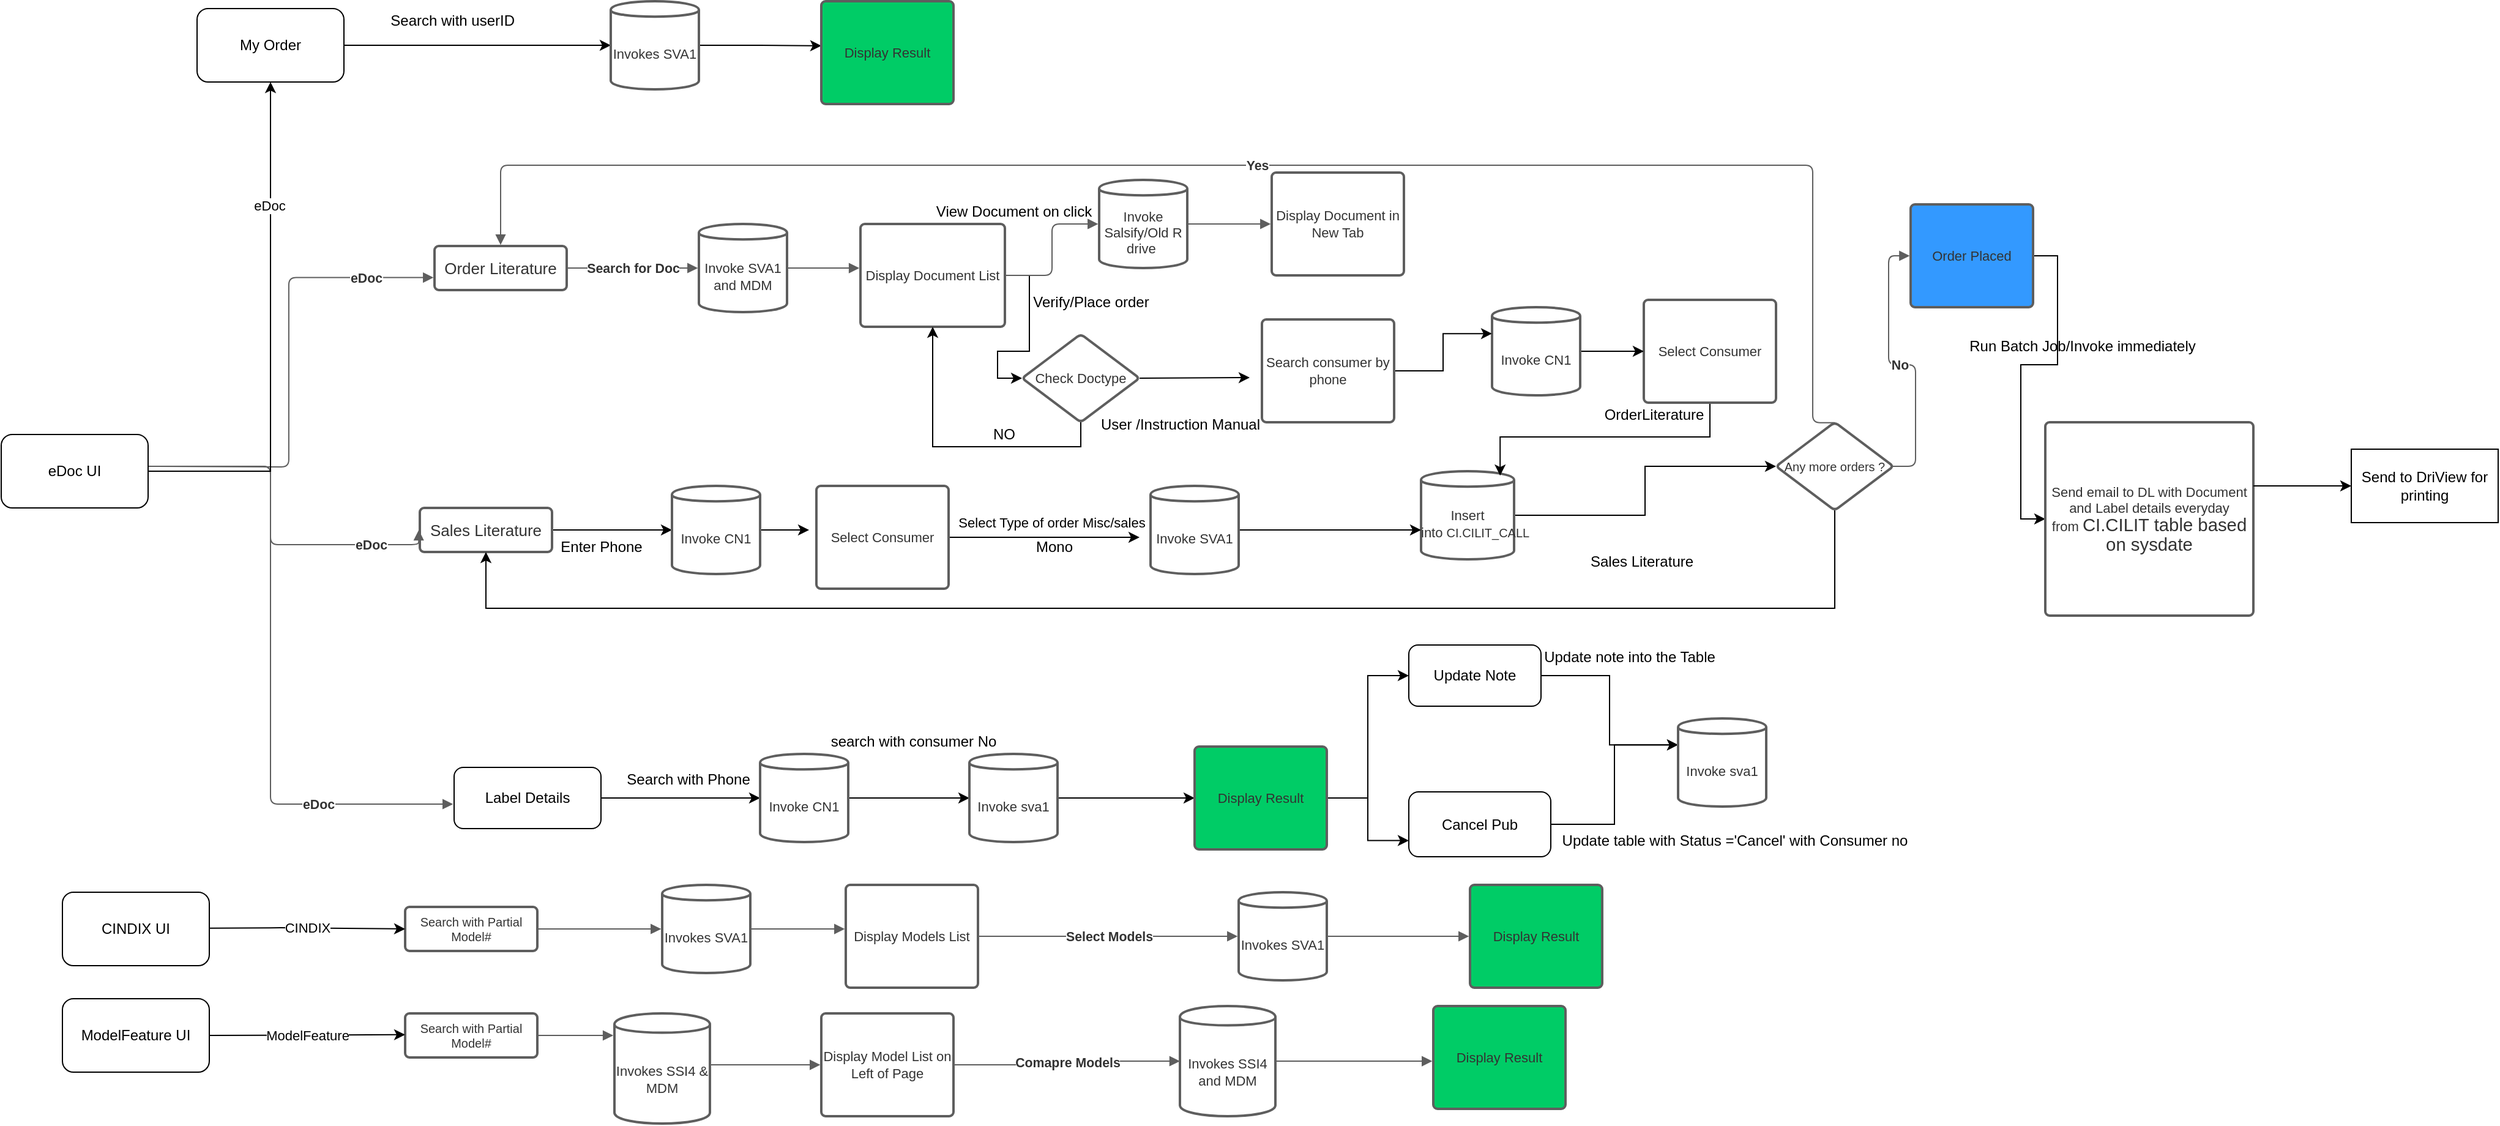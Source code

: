 <mxfile version="13.10.9" type="github">
  <diagram id="0DkKz2EjrmcNMTaaRU0T" name="Page-1">
    <mxGraphModel dx="1313" dy="1652" grid="1" gridSize="10" guides="1" tooltips="1" connect="1" arrows="1" fold="1" page="1" pageScale="1" pageWidth="850" pageHeight="1100" math="0" shadow="0">
      <root>
        <mxCell id="0" />
        <mxCell id="1" parent="0" />
        <UserObject label="Order Literature" lucidchartObjectId="pBjLOZaNNB7b" id="a1okjNHGLK1KyI7zbIEn-5">
          <mxCell style="html=1;overflow=block;whiteSpace=wrap;;whiteSpace=wrap;fontSize=13;fontColor=#333333;spacing=0;strokeColor=#5e5e5e;strokeOpacity=100;rounded=1;absoluteArcSize=1;arcSize=7;strokeWidth=2;" parent="1" vertex="1" zOrder="2">
            <mxGeometry x="384" y="84" width="108" height="36" as="geometry" />
          </mxCell>
        </UserObject>
        <mxCell id="a1okjNHGLK1KyI7zbIEn-6" style="edgeStyle=orthogonalEdgeStyle;rounded=0;orthogonalLoop=1;jettySize=auto;html=1;exitX=1;exitY=0.5;exitDx=0;exitDy=0;entryX=0;entryY=0.5;entryDx=0;entryDy=0;" parent="1" source="a1okjNHGLK1KyI7zbIEn-7" target="a1okjNHGLK1KyI7zbIEn-80" edge="1">
          <mxGeometry relative="1" as="geometry" />
        </mxCell>
        <UserObject label="Sales Literature" lucidchartObjectId="YBjLfeXOZ875" id="a1okjNHGLK1KyI7zbIEn-7">
          <mxCell style="html=1;overflow=block;whiteSpace=wrap;;whiteSpace=wrap;fontSize=13;fontColor=#333333;spacing=0;strokeColor=#5e5e5e;strokeOpacity=100;rounded=1;absoluteArcSize=1;arcSize=7;strokeWidth=2;" parent="1" vertex="1" zOrder="3">
            <mxGeometry x="372" y="298" width="108" height="36" as="geometry" />
          </mxCell>
        </UserObject>
        <UserObject label="" lucidchartObjectId="IDjLZH2CIHoi" id="a1okjNHGLK1KyI7zbIEn-9">
          <mxCell style="html=1;jettySize=18;whiteSpace=wrap;fontSize=11;strokeColor=#5E5E5E;rounded=1;arcSize=12;edgeStyle=orthogonalEdgeStyle;startArrow=none;;endArrow=block;endFill=1;;exitX=1.007;exitY=0.5;exitPerimeter=0;entryX=-0.008;entryY=0.5;entryPerimeter=0;" parent="1" target="a1okjNHGLK1KyI7zbIEn-7" edge="1">
            <mxGeometry width="100" height="100" relative="1" as="geometry">
              <Array as="points">
                <mxPoint x="250" y="264" />
                <mxPoint x="250" y="328" />
              </Array>
              <mxPoint x="144.924" y="264" as="sourcePoint" />
            </mxGeometry>
          </mxCell>
        </UserObject>
        <mxCell id="a1okjNHGLK1KyI7zbIEn-10" value="eDoc" style="text;html=1;resizable=0;labelBackgroundColor=#ffffff;align=center;verticalAlign=middle;fontStyle=1;fontColor=#333333;;fontSize=10.667;" parent="a1okjNHGLK1KyI7zbIEn-9" vertex="1">
          <mxGeometry x="0.657" relative="1" as="geometry" />
        </mxCell>
        <UserObject label="" lucidchartObjectId="6DjLCiu6LorC" id="a1okjNHGLK1KyI7zbIEn-11">
          <mxCell style="html=1;jettySize=18;whiteSpace=wrap;fontSize=11;strokeColor=#5E5E5E;rounded=1;arcSize=12;edgeStyle=orthogonalEdgeStyle;startArrow=none;;endArrow=block;endFill=1;;exitX=1.007;exitY=0.5;exitPerimeter=0;entryX=-0.008;entryY=0.717;entryPerimeter=0;" parent="1" target="a1okjNHGLK1KyI7zbIEn-5" edge="1">
            <mxGeometry width="100" height="100" relative="1" as="geometry">
              <Array as="points" />
              <mxPoint x="144.924" y="264" as="sourcePoint" />
            </mxGeometry>
          </mxCell>
        </UserObject>
        <mxCell id="a1okjNHGLK1KyI7zbIEn-12" value="eDoc" style="text;html=1;resizable=0;labelBackgroundColor=#ffffff;align=center;verticalAlign=middle;fontStyle=1;fontColor=#333333;;fontSize=10.667;" parent="a1okjNHGLK1KyI7zbIEn-11" vertex="1">
          <mxGeometry x="0.717" relative="1" as="geometry" />
        </mxCell>
        <UserObject label="" lucidchartObjectId="fEjLspF8iSy~" id="a1okjNHGLK1KyI7zbIEn-13">
          <mxCell style="html=1;jettySize=18;whiteSpace=wrap;fontSize=11;strokeColor=#5E5E5E;rounded=1;arcSize=12;edgeStyle=orthogonalEdgeStyle;startArrow=none;;endArrow=block;endFill=1;;exitX=1.007;exitY=0.5;exitPerimeter=0;entryX=-0.008;entryY=0.5;entryPerimeter=0;" parent="1" edge="1">
            <mxGeometry width="100" height="100" relative="1" as="geometry">
              <Array as="points">
                <mxPoint x="250" y="264" />
                <mxPoint x="250" y="540" />
              </Array>
              <mxPoint x="144.924" y="264" as="sourcePoint" />
              <mxPoint x="399.136" y="540" as="targetPoint" />
            </mxGeometry>
          </mxCell>
        </UserObject>
        <mxCell id="a1okjNHGLK1KyI7zbIEn-14" value="eDoc" style="text;html=1;resizable=0;labelBackgroundColor=#ffffff;align=center;verticalAlign=middle;fontStyle=1;fontColor=#333333;;fontSize=10.667;" parent="a1okjNHGLK1KyI7zbIEn-13" vertex="1">
          <mxGeometry x="0.585" relative="1" as="geometry" />
        </mxCell>
        <UserObject label="Search with  Partial Model#" lucidchartObjectId="1EjL6-oOuRn1" id="a1okjNHGLK1KyI7zbIEn-17">
          <mxCell style="html=1;overflow=block;whiteSpace=wrap;;whiteSpace=wrap;fontSize=10;fontColor=#333333;spacing=0;strokeColor=#5e5e5e;strokeOpacity=100;rounded=1;absoluteArcSize=1;arcSize=7;strokeWidth=2;" parent="1" vertex="1" zOrder="11">
            <mxGeometry x="360" y="624" width="108" height="36" as="geometry" />
          </mxCell>
        </UserObject>
        <UserObject label="Search with  Partial Model#" lucidchartObjectId="lHjLN2XoaWTJ" id="a1okjNHGLK1KyI7zbIEn-18">
          <mxCell style="html=1;overflow=block;whiteSpace=wrap;;whiteSpace=wrap;fontSize=10;fontColor=#333333;spacing=0;strokeColor=#5e5e5e;strokeOpacity=100;rounded=1;absoluteArcSize=1;arcSize=7;strokeWidth=2;" parent="1" vertex="1" zOrder="12">
            <mxGeometry x="360" y="711" width="108" height="36" as="geometry" />
          </mxCell>
        </UserObject>
        <UserObject label="Display Models List" lucidchartObjectId="w.kLbMs-QvT~" id="a1okjNHGLK1KyI7zbIEn-19">
          <mxCell style="html=1;overflow=block;whiteSpace=wrap;;whiteSpace=wrap;fontSize=11;fontColor=#333333;spacing=0;strokeColor=#5e5e5e;strokeOpacity=100;rounded=1;absoluteArcSize=1;arcSize=7;strokeWidth=2;" parent="1" vertex="1" zOrder="15">
            <mxGeometry x="720" y="606" width="108" height="84" as="geometry" />
          </mxCell>
        </UserObject>
        <UserObject label="Display Result" lucidchartObjectId="ralL7fFfY5tx" id="a1okjNHGLK1KyI7zbIEn-21">
          <mxCell style="html=1;overflow=block;whiteSpace=wrap;;whiteSpace=wrap;fontSize=11;fontColor=#333333;spacing=0;strokeColor=#5e5e5e;strokeOpacity=100;rounded=1;absoluteArcSize=1;arcSize=7;strokeWidth=2;fillColor=#00CC66;" parent="1" vertex="1" zOrder="21">
            <mxGeometry x="1230" y="606" width="108" height="84" as="geometry" />
          </mxCell>
        </UserObject>
        <UserObject label="" lucidchartObjectId="JalLRUOVvGad" id="a1okjNHGLK1KyI7zbIEn-22">
          <mxCell style="html=1;jettySize=18;whiteSpace=wrap;fontSize=11;strokeColor=#5E5E5E;rounded=1;arcSize=12;edgeStyle=orthogonalEdgeStyle;startArrow=none;;endArrow=block;endFill=1;;exitX=1.008;exitY=0.5;exitPerimeter=0;entryX=-0.012;entryY=0.5;entryPerimeter=0;" parent="1" source="a1okjNHGLK1KyI7zbIEn-17" target="a1okjNHGLK1KyI7zbIEn-43" edge="1">
            <mxGeometry width="100" height="100" relative="1" as="geometry">
              <Array as="points" />
            </mxGeometry>
          </mxCell>
        </UserObject>
        <UserObject label="" lucidchartObjectId="SalLrzvb_-Va" id="a1okjNHGLK1KyI7zbIEn-23">
          <mxCell style="html=1;jettySize=18;whiteSpace=wrap;fontSize=11;strokeColor=#5E5E5E;rounded=1;arcSize=12;edgeStyle=orthogonalEdgeStyle;startArrow=none;;endArrow=block;endFill=1;;exitX=1.013;exitY=0.5;exitPerimeter=0;entryX=-0.008;entryY=0.5;entryPerimeter=0;" parent="1" source="a1okjNHGLK1KyI7zbIEn-45" target="a1okjNHGLK1KyI7zbIEn-21" edge="1">
            <mxGeometry width="100" height="100" relative="1" as="geometry">
              <Array as="points" />
            </mxGeometry>
          </mxCell>
        </UserObject>
        <UserObject label="Display Model List on Left of Page" lucidchartObjectId="qclLVQgFfYEK" id="a1okjNHGLK1KyI7zbIEn-25">
          <mxCell style="html=1;overflow=block;whiteSpace=wrap;;whiteSpace=wrap;fontSize=11;fontColor=#333333;spacing=0;strokeColor=#5e5e5e;strokeOpacity=100;rounded=1;absoluteArcSize=1;arcSize=7;strokeWidth=2;" parent="1" vertex="1" zOrder="29">
            <mxGeometry x="700" y="711" width="108" height="84" as="geometry" />
          </mxCell>
        </UserObject>
        <UserObject label="" lucidchartObjectId="gdlLRa8zKXkX" id="a1okjNHGLK1KyI7zbIEn-26">
          <mxCell style="html=1;jettySize=18;whiteSpace=wrap;fontSize=11;strokeColor=#5E5E5E;rounded=1;arcSize=12;edgeStyle=orthogonalEdgeStyle;startArrow=none;;endArrow=block;endFill=1;;exitX=1.008;exitY=0.5;exitPerimeter=0;entryX=-0.012;entryY=0.5;entryPerimeter=0;" parent="1" source="a1okjNHGLK1KyI7zbIEn-19" target="a1okjNHGLK1KyI7zbIEn-45" edge="1">
            <mxGeometry width="100" height="100" relative="1" as="geometry">
              <Array as="points" />
            </mxGeometry>
          </mxCell>
        </UserObject>
        <mxCell id="a1okjNHGLK1KyI7zbIEn-27" value="Select Models" style="text;html=1;resizable=0;labelBackgroundColor=#ffffff;align=center;verticalAlign=middle;fontStyle=1;fontColor=#333333;;fontSize=10.667;" parent="a1okjNHGLK1KyI7zbIEn-26" vertex="1">
          <mxGeometry relative="1" as="geometry" />
        </mxCell>
        <UserObject label="" lucidchartObjectId="ydlLN4fiP4Qo" id="a1okjNHGLK1KyI7zbIEn-28">
          <mxCell style="html=1;jettySize=18;whiteSpace=wrap;fontSize=11;strokeColor=#5E5E5E;rounded=1;arcSize=12;edgeStyle=orthogonalEdgeStyle;startArrow=none;;endArrow=block;endFill=1;;exitX=1.008;exitY=0.5;exitPerimeter=0;entryX=0;entryY=0.5;entryDx=0;entryDy=0;" parent="1" source="a1okjNHGLK1KyI7zbIEn-25" target="a1okjNHGLK1KyI7zbIEn-48" edge="1">
            <mxGeometry width="100" height="100" relative="1" as="geometry">
              <Array as="points" />
              <mxPoint x="959" y="726" as="targetPoint" />
            </mxGeometry>
          </mxCell>
        </UserObject>
        <mxCell id="a1okjNHGLK1KyI7zbIEn-29" value="Comapre Models" style="text;html=1;resizable=0;labelBackgroundColor=#ffffff;align=center;verticalAlign=middle;fontStyle=1;fontColor=#333333;;fontSize=10.667;" parent="a1okjNHGLK1KyI7zbIEn-28" vertex="1">
          <mxGeometry relative="1" as="geometry" />
        </mxCell>
        <UserObject label="Display Result" lucidchartObjectId="jelLRvVD97Lu" id="a1okjNHGLK1KyI7zbIEn-30">
          <mxCell style="html=1;overflow=block;whiteSpace=wrap;;whiteSpace=wrap;fontSize=11;fontColor=#333333;spacing=0;strokeColor=#5e5e5e;strokeOpacity=100;rounded=1;absoluteArcSize=1;arcSize=7;strokeWidth=2;fillColor=#00CC66;" parent="1" vertex="1" zOrder="33">
            <mxGeometry x="1200" y="705" width="108" height="84" as="geometry" />
          </mxCell>
        </UserObject>
        <UserObject label="" lucidchartObjectId="qklLeJbfT2Jp" id="a1okjNHGLK1KyI7zbIEn-38">
          <mxCell style="html=1;jettySize=18;whiteSpace=wrap;fontSize=11;strokeColor=#5E5E5E;rounded=1;arcSize=12;edgeStyle=orthogonalEdgeStyle;startArrow=none;;endArrow=block;endFill=1;;exitX=1.012;exitY=0.467;exitPerimeter=0;entryX=-0.008;entryY=0.5;entryPerimeter=0;" parent="1" source="a1okjNHGLK1KyI7zbIEn-47" target="a1okjNHGLK1KyI7zbIEn-25" edge="1">
            <mxGeometry width="100" height="100" relative="1" as="geometry">
              <Array as="points" />
            </mxGeometry>
          </mxCell>
        </UserObject>
        <UserObject label="Invokes SVA1" lucidchartObjectId="5ElLfKKwqaxA" id="a1okjNHGLK1KyI7zbIEn-43">
          <mxCell style="html=1;overflow=block;whiteSpace=wrap;shape=cylinder;size=0.1;anchorPointDirection=0;boundedLbl=1;;whiteSpace=wrap;fontSize=11;fontColor=#333333;spacing=3;strokeColor=#5e5e5e;strokeOpacity=100;rounded=1;absoluteArcSize=1;arcSize=7;strokeWidth=2;" parent="1" vertex="1" zOrder="52">
            <mxGeometry x="570" y="606" width="72" height="72" as="geometry" />
          </mxCell>
        </UserObject>
        <UserObject label="" lucidchartObjectId="vFlLTLDrGMOa" id="a1okjNHGLK1KyI7zbIEn-44">
          <mxCell style="html=1;jettySize=18;whiteSpace=wrap;fontSize=11;strokeColor=#5E5E5E;rounded=1;arcSize=12;edgeStyle=orthogonalEdgeStyle;startArrow=none;;endArrow=block;endFill=1;;exitX=1.013;exitY=0.5;exitPerimeter=0;entryX=-0.008;entryY=0.429;entryPerimeter=0;" parent="1" source="a1okjNHGLK1KyI7zbIEn-43" target="a1okjNHGLK1KyI7zbIEn-19" edge="1">
            <mxGeometry width="100" height="100" relative="1" as="geometry">
              <Array as="points" />
            </mxGeometry>
          </mxCell>
        </UserObject>
        <UserObject label="Invokes SVA1" lucidchartObjectId="FFlL.7ixTbK2" id="a1okjNHGLK1KyI7zbIEn-45">
          <mxCell style="html=1;overflow=block;whiteSpace=wrap;shape=cylinder;size=0.1;anchorPointDirection=0;boundedLbl=1;;whiteSpace=wrap;fontSize=11;fontColor=#333333;spacing=3;strokeColor=#5e5e5e;strokeOpacity=100;rounded=1;absoluteArcSize=1;arcSize=7;strokeWidth=2;" parent="1" vertex="1" zOrder="54">
            <mxGeometry x="1041" y="612" width="72" height="72" as="geometry" />
          </mxCell>
        </UserObject>
        <UserObject label="Invokes SSI4 &amp;amp; MDM" lucidchartObjectId="d3lL2R2NC.Hh" id="a1okjNHGLK1KyI7zbIEn-47">
          <mxCell style="html=1;overflow=block;whiteSpace=wrap;shape=cylinder;size=0.1;anchorPointDirection=0;boundedLbl=1;;whiteSpace=wrap;fontSize=11;fontColor=#333333;spacing=3;strokeColor=#5e5e5e;strokeOpacity=100;rounded=1;absoluteArcSize=1;arcSize=7;strokeWidth=2;" parent="1" vertex="1" zOrder="56">
            <mxGeometry x="531" y="711" width="78" height="90" as="geometry" />
          </mxCell>
        </UserObject>
        <UserObject label="Invokes SSI4 and MDM" lucidchartObjectId="Y3lLBH1f6Dpu" id="a1okjNHGLK1KyI7zbIEn-48">
          <mxCell style="html=1;overflow=block;whiteSpace=wrap;shape=cylinder;size=0.1;anchorPointDirection=0;boundedLbl=1;;whiteSpace=wrap;fontSize=11;fontColor=#333333;spacing=3;strokeColor=#5e5e5e;strokeOpacity=100;rounded=1;absoluteArcSize=1;arcSize=7;strokeWidth=2;" parent="1" vertex="1" zOrder="58">
            <mxGeometry x="993" y="705" width="78" height="90" as="geometry" />
          </mxCell>
        </UserObject>
        <UserObject label="" lucidchartObjectId=".3lLixVcu4Cx" id="a1okjNHGLK1KyI7zbIEn-49">
          <mxCell style="html=1;jettySize=18;whiteSpace=wrap;fontSize=11;strokeColor=#5E5E5E;rounded=1;arcSize=12;edgeStyle=orthogonalEdgeStyle;startArrow=none;;endArrow=block;endFill=1;;exitX=1.012;exitY=0.5;exitPerimeter=0;entryX=-0.008;entryY=0.536;entryPerimeter=0;" parent="1" source="a1okjNHGLK1KyI7zbIEn-48" target="a1okjNHGLK1KyI7zbIEn-30" edge="1">
            <mxGeometry width="100" height="100" relative="1" as="geometry">
              <Array as="points" />
            </mxGeometry>
          </mxCell>
        </UserObject>
        <UserObject label="" lucidchartObjectId="h4lL6PXlET3E" id="a1okjNHGLK1KyI7zbIEn-50">
          <mxCell style="html=1;jettySize=18;whiteSpace=wrap;fontSize=11;strokeColor=#5E5E5E;rounded=1;arcSize=12;edgeStyle=orthogonalEdgeStyle;startArrow=none;;endArrow=block;endFill=1;;exitX=1.008;exitY=0.5;exitPerimeter=0;entryX=-0.012;entryY=0.2;entryPerimeter=0;" parent="1" source="a1okjNHGLK1KyI7zbIEn-18" target="a1okjNHGLK1KyI7zbIEn-47" edge="1">
            <mxGeometry width="100" height="100" relative="1" as="geometry">
              <Array as="points" />
            </mxGeometry>
          </mxCell>
        </UserObject>
        <UserObject label="" lucidchartObjectId="N5lLcx2AEiov" id="a1okjNHGLK1KyI7zbIEn-53">
          <mxCell style="html=1;jettySize=18;whiteSpace=wrap;fontSize=11;strokeColor=#5E5E5E;rounded=1;arcSize=12;edgeStyle=orthogonalEdgeStyle;startArrow=none;;endArrow=block;endFill=1;;exitX=1.008;exitY=0.5;exitPerimeter=0;entryX=-0.012;entryY=0.5;entryPerimeter=0;" parent="1" source="a1okjNHGLK1KyI7zbIEn-5" target="a1okjNHGLK1KyI7zbIEn-55" edge="1">
            <mxGeometry width="100" height="100" relative="1" as="geometry">
              <Array as="points" />
            </mxGeometry>
          </mxCell>
        </UserObject>
        <mxCell id="a1okjNHGLK1KyI7zbIEn-54" value="Search for Doc" style="text;html=1;resizable=0;labelBackgroundColor=#ffffff;align=center;verticalAlign=middle;fontStyle=1;fontColor=#333333;;fontSize=10.667;" parent="a1okjNHGLK1KyI7zbIEn-53" vertex="1">
          <mxGeometry relative="1" as="geometry" />
        </mxCell>
        <UserObject label="Invoke SVA1 and MDM" lucidchartObjectId="U5lLO8k~4eli" id="a1okjNHGLK1KyI7zbIEn-55">
          <mxCell style="html=1;overflow=block;whiteSpace=wrap;shape=cylinder;size=0.1;anchorPointDirection=0;boundedLbl=1;;whiteSpace=wrap;fontSize=11;fontColor=#333333;spacing=3;strokeColor=#5e5e5e;strokeOpacity=100;rounded=1;absoluteArcSize=1;arcSize=7;strokeWidth=2;" parent="1" vertex="1" zOrder="64">
            <mxGeometry x="600" y="66" width="72" height="72" as="geometry" />
          </mxCell>
        </UserObject>
        <mxCell id="a1okjNHGLK1KyI7zbIEn-56" style="edgeStyle=orthogonalEdgeStyle;rounded=0;orthogonalLoop=1;jettySize=auto;html=1;exitX=1;exitY=0.5;exitDx=0;exitDy=0;entryX=0;entryY=0.5;entryDx=0;entryDy=0;" parent="1" source="a1okjNHGLK1KyI7zbIEn-57" target="a1okjNHGLK1KyI7zbIEn-93" edge="1">
          <mxGeometry relative="1" as="geometry" />
        </mxCell>
        <UserObject label="Display Document List" lucidchartObjectId="f6lL8H.bw~57" id="a1okjNHGLK1KyI7zbIEn-57">
          <mxCell style="html=1;overflow=block;whiteSpace=wrap;;whiteSpace=wrap;fontSize=11;fontColor=#333333;spacing=0;strokeColor=#5e5e5e;strokeOpacity=100;rounded=1;absoluteArcSize=1;arcSize=7;strokeWidth=2;" parent="1" vertex="1" zOrder="65">
            <mxGeometry x="732" y="66" width="118" height="84" as="geometry" />
          </mxCell>
        </UserObject>
        <UserObject label="" lucidchartObjectId="46lL.0iiIbT6" id="a1okjNHGLK1KyI7zbIEn-58">
          <mxCell style="html=1;jettySize=18;whiteSpace=wrap;fontSize=11;strokeColor=#5E5E5E;rounded=1;arcSize=12;edgeStyle=orthogonalEdgeStyle;startArrow=none;;endArrow=block;endFill=1;;exitX=1.013;exitY=0.5;exitPerimeter=0;entryX=-0.008;entryY=0.429;entryPerimeter=0;" parent="1" source="a1okjNHGLK1KyI7zbIEn-55" target="a1okjNHGLK1KyI7zbIEn-57" edge="1">
            <mxGeometry width="100" height="100" relative="1" as="geometry">
              <Array as="points" />
            </mxGeometry>
          </mxCell>
        </UserObject>
        <UserObject label="Display Document in New Tab " lucidchartObjectId="q7lL51Yi-YE-" id="a1okjNHGLK1KyI7zbIEn-59">
          <mxCell style="html=1;overflow=block;whiteSpace=wrap;;whiteSpace=wrap;fontSize=11;fontColor=#333333;spacing=0;strokeColor=#5E5E5E;rounded=1;absoluteArcSize=1;arcSize=7;strokeWidth=2;" parent="1" vertex="1" zOrder="68">
            <mxGeometry x="1068" y="24" width="108" height="84" as="geometry" />
          </mxCell>
        </UserObject>
        <UserObject label="Invoke Salsify/Old R drive&amp;nbsp;" lucidchartObjectId="V7lLfkhFgSl-" id="a1okjNHGLK1KyI7zbIEn-60">
          <mxCell style="html=1;overflow=block;whiteSpace=wrap;shape=cylinder;size=0.1;anchorPointDirection=0;boundedLbl=1;;whiteSpace=wrap;fontSize=11;fontColor=#333333;spacing=3;strokeColor=#5e5e5e;strokeOpacity=100;rounded=1;absoluteArcSize=1;arcSize=7;strokeWidth=2;" parent="1" vertex="1" zOrder="69">
            <mxGeometry x="927" y="30" width="72" height="72" as="geometry" />
          </mxCell>
        </UserObject>
        <UserObject label="" lucidchartObjectId="i8lLnyoPt401" id="a1okjNHGLK1KyI7zbIEn-61">
          <mxCell style="html=1;jettySize=18;whiteSpace=wrap;fontSize=11;strokeColor=#5E5E5E;rounded=1;arcSize=12;edgeStyle=orthogonalEdgeStyle;startArrow=none;;endArrow=block;endFill=1;;exitX=1.008;exitY=0.5;exitPerimeter=0;entryX=-0.012;entryY=0.5;entryPerimeter=0;" parent="1" source="a1okjNHGLK1KyI7zbIEn-57" target="a1okjNHGLK1KyI7zbIEn-60" edge="1">
            <mxGeometry width="100" height="100" relative="1" as="geometry">
              <Array as="points" />
            </mxGeometry>
          </mxCell>
        </UserObject>
        <UserObject label="" lucidchartObjectId="m8lL5bD0e4uA" id="a1okjNHGLK1KyI7zbIEn-62">
          <mxCell style="html=1;jettySize=18;whiteSpace=wrap;fontSize=11;strokeColor=#5E5E5E;rounded=1;arcSize=12;edgeStyle=orthogonalEdgeStyle;startArrow=none;;endArrow=block;endFill=1;;exitX=1.013;exitY=0.5;exitPerimeter=0;entryX=-0.008;entryY=0.5;entryPerimeter=0;" parent="1" source="a1okjNHGLK1KyI7zbIEn-60" target="a1okjNHGLK1KyI7zbIEn-59" edge="1">
            <mxGeometry width="100" height="100" relative="1" as="geometry">
              <Array as="points" />
            </mxGeometry>
          </mxCell>
        </UserObject>
        <mxCell id="a1okjNHGLK1KyI7zbIEn-63" style="edgeStyle=orthogonalEdgeStyle;rounded=0;orthogonalLoop=1;jettySize=auto;html=1;exitX=1;exitY=0.5;exitDx=0;exitDy=0;entryX=0;entryY=0.5;entryDx=0;entryDy=0;" parent="1" source="a1okjNHGLK1KyI7zbIEn-64" target="a1okjNHGLK1KyI7zbIEn-70" edge="1">
          <mxGeometry relative="1" as="geometry">
            <mxPoint x="1300" y="192" as="targetPoint" />
          </mxGeometry>
        </mxCell>
        <UserObject label="Insert into&amp;nbsp;&lt;span style=&quot;line-height: 107% ; font-family: &amp;#34;calibri&amp;#34; , sans-serif&quot;&gt;&lt;font style=&quot;font-size: 10px&quot;&gt;CI.CILIT_CALL&lt;/font&gt;&lt;/span&gt;" lucidchartObjectId="f9lLoPnGk6is" id="a1okjNHGLK1KyI7zbIEn-64">
          <mxCell style="html=1;overflow=block;whiteSpace=wrap;shape=cylinder;size=0.1;anchorPointDirection=0;boundedLbl=1;;whiteSpace=wrap;fontSize=11;fontColor=#333333;spacing=3;strokeColor=#5e5e5e;strokeOpacity=100;rounded=1;absoluteArcSize=1;arcSize=7;strokeWidth=2;" parent="1" vertex="1" zOrder="73">
            <mxGeometry x="1190" y="268" width="76" height="72" as="geometry" />
          </mxCell>
        </UserObject>
        <mxCell id="a1okjNHGLK1KyI7zbIEn-65" style="edgeStyle=orthogonalEdgeStyle;rounded=0;orthogonalLoop=1;jettySize=auto;html=1;exitX=0.5;exitY=1;exitDx=0;exitDy=0;entryX=0.85;entryY=0.05;entryDx=0;entryDy=0;entryPerimeter=0;" parent="1" source="a1okjNHGLK1KyI7zbIEn-66" target="a1okjNHGLK1KyI7zbIEn-64" edge="1">
          <mxGeometry relative="1" as="geometry" />
        </mxCell>
        <UserObject label="Select Consumer" lucidchartObjectId="B9lLTGhqk9ZV" id="a1okjNHGLK1KyI7zbIEn-66">
          <mxCell style="html=1;overflow=block;whiteSpace=wrap;;whiteSpace=wrap;fontSize=11;fontColor=#333333;spacing=0;strokeColor=#5e5e5e;strokeOpacity=100;rounded=1;absoluteArcSize=1;arcSize=7;strokeWidth=2;" parent="1" vertex="1" zOrder="74">
            <mxGeometry x="1372" y="128" width="108" height="84" as="geometry" />
          </mxCell>
        </UserObject>
        <mxCell id="a1okjNHGLK1KyI7zbIEn-67" style="edgeStyle=orthogonalEdgeStyle;rounded=0;orthogonalLoop=1;jettySize=auto;html=1;exitX=1;exitY=0.5;exitDx=0;exitDy=0;entryX=0;entryY=0.5;entryDx=0;entryDy=0;" parent="1" source="a1okjNHGLK1KyI7zbIEn-68" target="a1okjNHGLK1KyI7zbIEn-66" edge="1">
          <mxGeometry relative="1" as="geometry" />
        </mxCell>
        <UserObject label="Invoke CN1" lucidchartObjectId="I_lLpCg9F2I." id="a1okjNHGLK1KyI7zbIEn-68">
          <mxCell style="html=1;overflow=block;whiteSpace=wrap;shape=cylinder;size=0.1;anchorPointDirection=0;boundedLbl=1;;whiteSpace=wrap;fontSize=11;fontColor=#333333;spacing=3;strokeColor=#5e5e5e;strokeOpacity=100;rounded=1;absoluteArcSize=1;arcSize=7;strokeWidth=2;" parent="1" vertex="1" zOrder="75">
            <mxGeometry x="1248" y="134" width="72" height="72" as="geometry" />
          </mxCell>
        </UserObject>
        <mxCell id="a1okjNHGLK1KyI7zbIEn-69" style="edgeStyle=orthogonalEdgeStyle;rounded=0;orthogonalLoop=1;jettySize=auto;html=1;exitX=0.5;exitY=1;exitDx=0;exitDy=0;entryX=0.5;entryY=1;entryDx=0;entryDy=0;" parent="1" source="a1okjNHGLK1KyI7zbIEn-70" target="a1okjNHGLK1KyI7zbIEn-7" edge="1">
          <mxGeometry relative="1" as="geometry">
            <Array as="points">
              <mxPoint x="1422" y="380" />
              <mxPoint x="425" y="380" />
            </Array>
          </mxGeometry>
        </mxCell>
        <UserObject label="&lt;font style=&quot;font-size: 10px&quot;&gt;Any more orders ?&lt;/font&gt;" lucidchartObjectId="8_lLlx0jThdN" id="a1okjNHGLK1KyI7zbIEn-70">
          <mxCell style="html=1;overflow=block;whiteSpace=wrap;rhombus;whiteSpace=wrap;fontSize=11;fontColor=#333333;spacing=3;strokeColor=#5e5e5e;strokeOpacity=100;rounded=1;absoluteArcSize=1;arcSize=7;strokeWidth=2;" parent="1" vertex="1" zOrder="76">
            <mxGeometry x="1480" y="228" width="96" height="72" as="geometry" />
          </mxCell>
        </UserObject>
        <UserObject label="" lucidchartObjectId="l.lLKTMPlHPw" id="a1okjNHGLK1KyI7zbIEn-71">
          <mxCell style="html=1;jettySize=18;whiteSpace=wrap;fontSize=10;fontColor=#333333;fontStyle=1;strokeColor=#5E5E5E;rounded=1;arcSize=12;edgeStyle=orthogonalEdgeStyle;startArrow=none;;endArrow=block;endFill=1;;exitX=0.5;exitY=0.006;exitPerimeter=0;entryX=0.5;entryY=-0.025;entryPerimeter=0;" parent="1" source="a1okjNHGLK1KyI7zbIEn-70" target="a1okjNHGLK1KyI7zbIEn-5" edge="1">
            <mxGeometry width="100" height="100" relative="1" as="geometry">
              <Array as="points">
                <mxPoint x="1510" y="228" />
                <mxPoint x="1510" y="18" />
                <mxPoint x="438" y="18" />
              </Array>
            </mxGeometry>
          </mxCell>
        </UserObject>
        <mxCell id="a1okjNHGLK1KyI7zbIEn-72" value="Yes" style="text;html=1;resizable=0;labelBackgroundColor=#ffffff;align=center;verticalAlign=middle;fontStyle=1;fontColor=#333333;;fontSize=10.667;" parent="a1okjNHGLK1KyI7zbIEn-71" vertex="1">
          <mxGeometry relative="1" as="geometry" />
        </mxCell>
        <UserObject label="" lucidchartObjectId="I.lL2wCSHQkV" id="a1okjNHGLK1KyI7zbIEn-73">
          <mxCell style="html=1;jettySize=18;whiteSpace=wrap;fontSize=10;fontColor=#333333;fontStyle=1;strokeColor=#5E5E5E;rounded=1;arcSize=12;edgeStyle=orthogonalEdgeStyle;startArrow=none;;endArrow=block;endFill=1;;exitX=0.991;exitY=0.5;exitPerimeter=0;entryX=-0.008;entryY=0.5;entryPerimeter=0;" parent="1" source="a1okjNHGLK1KyI7zbIEn-70" target="a1okjNHGLK1KyI7zbIEn-76" edge="1">
            <mxGeometry width="100" height="100" relative="1" as="geometry">
              <Array as="points" />
            </mxGeometry>
          </mxCell>
        </UserObject>
        <mxCell id="a1okjNHGLK1KyI7zbIEn-74" value="No" style="text;html=1;resizable=0;labelBackgroundColor=#ffffff;align=center;verticalAlign=middle;fontStyle=1;fontColor=#333333;;fontSize=10.667;" parent="a1okjNHGLK1KyI7zbIEn-73" vertex="1">
          <mxGeometry relative="1" as="geometry" />
        </mxCell>
        <mxCell id="a1okjNHGLK1KyI7zbIEn-75" style="edgeStyle=orthogonalEdgeStyle;rounded=0;orthogonalLoop=1;jettySize=auto;html=1;exitX=1;exitY=0.5;exitDx=0;exitDy=0;entryX=0;entryY=0.5;entryDx=0;entryDy=0;" parent="1" source="a1okjNHGLK1KyI7zbIEn-76" target="a1okjNHGLK1KyI7zbIEn-90" edge="1">
          <mxGeometry relative="1" as="geometry" />
        </mxCell>
        <UserObject label="Order Placed" lucidchartObjectId="R.lLBaoUMZ3C" id="a1okjNHGLK1KyI7zbIEn-76">
          <mxCell style="html=1;overflow=block;whiteSpace=wrap;;whiteSpace=wrap;fontSize=11;fontColor=#333333;spacing=0;strokeColor=#5e5e5e;strokeOpacity=100;rounded=1;absoluteArcSize=1;arcSize=7;strokeWidth=2;fillColor=#3399FF;" parent="1" vertex="1" zOrder="79">
            <mxGeometry x="1590" y="50" width="100" height="84" as="geometry" />
          </mxCell>
        </UserObject>
        <mxCell id="a1okjNHGLK1KyI7zbIEn-77" value="View Document on click" style="text;html=1;align=center;verticalAlign=middle;resizable=0;points=[];autosize=1;" parent="1" vertex="1">
          <mxGeometry x="787" y="46" width="140" height="20" as="geometry" />
        </mxCell>
        <mxCell id="a1okjNHGLK1KyI7zbIEn-79" style="edgeStyle=orthogonalEdgeStyle;rounded=0;orthogonalLoop=1;jettySize=auto;html=1;exitX=1;exitY=0.5;exitDx=0;exitDy=0;" parent="1" source="a1okjNHGLK1KyI7zbIEn-80" edge="1">
          <mxGeometry relative="1" as="geometry">
            <mxPoint x="690" y="316" as="targetPoint" />
          </mxGeometry>
        </mxCell>
        <UserObject label="Invoke CN1" lucidchartObjectId="I_lLpCg9F2I." id="a1okjNHGLK1KyI7zbIEn-80">
          <mxCell style="html=1;overflow=block;whiteSpace=wrap;shape=cylinder;size=0.1;anchorPointDirection=0;boundedLbl=1;;whiteSpace=wrap;fontSize=11;fontColor=#333333;spacing=3;strokeColor=#5e5e5e;strokeOpacity=100;rounded=1;absoluteArcSize=1;arcSize=7;strokeWidth=2;" parent="1" vertex="1" zOrder="75">
            <mxGeometry x="578" y="280" width="72" height="72" as="geometry" />
          </mxCell>
        </UserObject>
        <mxCell id="a1okjNHGLK1KyI7zbIEn-81" style="edgeStyle=orthogonalEdgeStyle;rounded=0;orthogonalLoop=1;jettySize=auto;html=1;exitX=1;exitY=0.5;exitDx=0;exitDy=0;" parent="1" source="a1okjNHGLK1KyI7zbIEn-83" edge="1">
          <mxGeometry relative="1" as="geometry">
            <mxPoint x="960" y="322" as="targetPoint" />
            <Array as="points">
              <mxPoint x="880" y="322" />
              <mxPoint x="880" y="322" />
            </Array>
          </mxGeometry>
        </mxCell>
        <mxCell id="a1okjNHGLK1KyI7zbIEn-82" value="Select Type of order Misc/sales" style="edgeLabel;html=1;align=center;verticalAlign=middle;resizable=0;points=[];" parent="a1okjNHGLK1KyI7zbIEn-81" vertex="1" connectable="0">
          <mxGeometry x="-0.053" y="18" relative="1" as="geometry">
            <mxPoint x="10" y="6" as="offset" />
          </mxGeometry>
        </mxCell>
        <UserObject label="Select Consumer" lucidchartObjectId="B9lLTGhqk9ZV" id="a1okjNHGLK1KyI7zbIEn-83">
          <mxCell style="html=1;overflow=block;whiteSpace=wrap;;whiteSpace=wrap;fontSize=11;fontColor=#333333;spacing=0;strokeColor=#5e5e5e;strokeOpacity=100;rounded=1;absoluteArcSize=1;arcSize=7;strokeWidth=2;" parent="1" vertex="1" zOrder="74">
            <mxGeometry x="696" y="280" width="108" height="84" as="geometry" />
          </mxCell>
        </UserObject>
        <mxCell id="a1okjNHGLK1KyI7zbIEn-84" style="edgeStyle=orthogonalEdgeStyle;rounded=0;orthogonalLoop=1;jettySize=auto;html=1;exitX=1;exitY=0.5;exitDx=0;exitDy=0;" parent="1" source="a1okjNHGLK1KyI7zbIEn-85" edge="1">
          <mxGeometry relative="1" as="geometry">
            <mxPoint x="1190" y="316" as="targetPoint" />
          </mxGeometry>
        </mxCell>
        <UserObject label="Invoke SVA1" lucidchartObjectId="I_lLpCg9F2I." id="a1okjNHGLK1KyI7zbIEn-85">
          <mxCell style="html=1;overflow=block;whiteSpace=wrap;shape=cylinder;size=0.1;anchorPointDirection=0;boundedLbl=1;;whiteSpace=wrap;fontSize=11;fontColor=#333333;spacing=3;strokeColor=#5e5e5e;strokeOpacity=100;rounded=1;absoluteArcSize=1;arcSize=7;strokeWidth=2;" parent="1" vertex="1" zOrder="75">
            <mxGeometry x="969" y="280" width="72" height="72" as="geometry" />
          </mxCell>
        </UserObject>
        <mxCell id="a1okjNHGLK1KyI7zbIEn-86" value="Mono" style="text;html=1;align=center;verticalAlign=middle;resizable=0;points=[];autosize=1;" parent="1" vertex="1">
          <mxGeometry x="865" y="320" width="50" height="20" as="geometry" />
        </mxCell>
        <mxCell id="a1okjNHGLK1KyI7zbIEn-87" value="Enter Phone" style="text;html=1;align=center;verticalAlign=middle;resizable=0;points=[];autosize=1;" parent="1" vertex="1">
          <mxGeometry x="480" y="320" width="80" height="20" as="geometry" />
        </mxCell>
        <mxCell id="a1okjNHGLK1KyI7zbIEn-88" value="OrderLiterature" style="text;html=1;align=center;verticalAlign=middle;resizable=0;points=[];autosize=1;" parent="1" vertex="1">
          <mxGeometry x="1330" y="212" width="100" height="20" as="geometry" />
        </mxCell>
        <mxCell id="a1okjNHGLK1KyI7zbIEn-89" value="Sales Literature" style="text;html=1;align=center;verticalAlign=middle;resizable=0;points=[];autosize=1;" parent="1" vertex="1">
          <mxGeometry x="1320" y="332" width="100" height="20" as="geometry" />
        </mxCell>
        <UserObject label="Send email to DL with Document and Label details everyday from&amp;nbsp;&lt;span style=&quot;font-size: 11.0pt ; line-height: 107% ; font-family: &amp;#34;calibri&amp;#34; , sans-serif&quot;&gt;CI.CILIT table based on sysdate&lt;/span&gt;" lucidchartObjectId="q7lL51Yi-YE-" id="a1okjNHGLK1KyI7zbIEn-90">
          <mxCell style="html=1;overflow=block;whiteSpace=wrap;;whiteSpace=wrap;fontSize=11;fontColor=#333333;spacing=0;strokeColor=#5E5E5E;rounded=1;absoluteArcSize=1;arcSize=7;strokeWidth=2;" parent="1" vertex="1" zOrder="68">
            <mxGeometry x="1700" y="228" width="170" height="158" as="geometry" />
          </mxCell>
        </UserObject>
        <mxCell id="a1okjNHGLK1KyI7zbIEn-91" style="edgeStyle=orthogonalEdgeStyle;rounded=0;orthogonalLoop=1;jettySize=auto;html=1;exitX=0.5;exitY=1;exitDx=0;exitDy=0;entryX=0.5;entryY=1;entryDx=0;entryDy=0;" parent="1" source="a1okjNHGLK1KyI7zbIEn-93" target="a1okjNHGLK1KyI7zbIEn-57" edge="1">
          <mxGeometry relative="1" as="geometry" />
        </mxCell>
        <mxCell id="a1okjNHGLK1KyI7zbIEn-92" style="edgeStyle=orthogonalEdgeStyle;rounded=0;orthogonalLoop=1;jettySize=auto;html=1;exitX=1;exitY=0.5;exitDx=0;exitDy=0;" parent="1" source="a1okjNHGLK1KyI7zbIEn-93" edge="1">
          <mxGeometry relative="1" as="geometry">
            <mxPoint x="1050" y="191.529" as="targetPoint" />
          </mxGeometry>
        </mxCell>
        <UserObject label="Check Doctype" lucidchartObjectId="8_lLlx0jThdN" id="a1okjNHGLK1KyI7zbIEn-93">
          <mxCell style="html=1;overflow=block;whiteSpace=wrap;rhombus;whiteSpace=wrap;fontSize=11;fontColor=#333333;spacing=3;strokeColor=#5e5e5e;strokeOpacity=100;rounded=1;absoluteArcSize=1;arcSize=7;strokeWidth=2;" parent="1" vertex="1" zOrder="76">
            <mxGeometry x="864" y="156" width="96" height="72" as="geometry" />
          </mxCell>
        </UserObject>
        <mxCell id="a1okjNHGLK1KyI7zbIEn-94" value="User /Instruction Manual" style="text;html=1;align=center;verticalAlign=middle;resizable=0;points=[];autosize=1;" parent="1" vertex="1">
          <mxGeometry x="918" y="220" width="150" height="20" as="geometry" />
        </mxCell>
        <mxCell id="a1okjNHGLK1KyI7zbIEn-95" value="Verify/Place order" style="text;html=1;align=center;verticalAlign=middle;resizable=0;points=[];autosize=1;" parent="1" vertex="1">
          <mxGeometry x="865" y="120" width="110" height="20" as="geometry" />
        </mxCell>
        <mxCell id="a1okjNHGLK1KyI7zbIEn-96" value="NO" style="text;html=1;align=center;verticalAlign=middle;resizable=0;points=[];autosize=1;" parent="1" vertex="1">
          <mxGeometry x="834" y="228" width="30" height="20" as="geometry" />
        </mxCell>
        <mxCell id="a1okjNHGLK1KyI7zbIEn-97" style="edgeStyle=orthogonalEdgeStyle;rounded=0;orthogonalLoop=1;jettySize=auto;html=1;exitX=1;exitY=0.5;exitDx=0;exitDy=0;entryX=0;entryY=0.3;entryDx=0;entryDy=0;" parent="1" source="a1okjNHGLK1KyI7zbIEn-98" target="a1okjNHGLK1KyI7zbIEn-68" edge="1">
          <mxGeometry relative="1" as="geometry" />
        </mxCell>
        <UserObject label="Search consumer by phone" lucidchartObjectId="B9lLTGhqk9ZV" id="a1okjNHGLK1KyI7zbIEn-98">
          <mxCell style="html=1;overflow=block;whiteSpace=wrap;;whiteSpace=wrap;fontSize=11;fontColor=#333333;spacing=0;strokeColor=#5e5e5e;strokeOpacity=100;rounded=1;absoluteArcSize=1;arcSize=7;strokeWidth=2;" parent="1" vertex="1" zOrder="74">
            <mxGeometry x="1060" y="144" width="108" height="84" as="geometry" />
          </mxCell>
        </UserObject>
        <mxCell id="a1okjNHGLK1KyI7zbIEn-99" value="Run Batch Job/Invoke immediately" style="text;html=1;align=center;verticalAlign=middle;resizable=0;points=[];autosize=1;" parent="1" vertex="1">
          <mxGeometry x="1630" y="156" width="200" height="20" as="geometry" />
        </mxCell>
        <mxCell id="a1okjNHGLK1KyI7zbIEn-101" value="ModelFeature" style="endArrow=classic;html=1;exitX=1;exitY=0.5;exitDx=0;exitDy=0;" parent="1" source="a1okjNHGLK1KyI7zbIEn-103" edge="1">
          <mxGeometry relative="1" as="geometry">
            <mxPoint x="260" y="728.41" as="sourcePoint" />
            <mxPoint x="360" y="728.41" as="targetPoint" />
          </mxGeometry>
        </mxCell>
        <mxCell id="a1okjNHGLK1KyI7zbIEn-103" value="ModelFeature UI" style="rounded=1;whiteSpace=wrap;html=1;" parent="1" vertex="1">
          <mxGeometry x="80" y="699" width="120" height="60" as="geometry" />
        </mxCell>
        <mxCell id="a1okjNHGLK1KyI7zbIEn-105" value="CINDIX UI" style="rounded=1;whiteSpace=wrap;html=1;" parent="1" vertex="1">
          <mxGeometry x="80" y="612" width="120" height="60" as="geometry" />
        </mxCell>
        <mxCell id="a1okjNHGLK1KyI7zbIEn-109" value="" style="endArrow=classic;html=1;entryX=0;entryY=0.5;entryDx=0;entryDy=0;" parent="1" target="a1okjNHGLK1KyI7zbIEn-17" edge="1">
          <mxGeometry relative="1" as="geometry">
            <mxPoint x="200" y="641.41" as="sourcePoint" />
            <mxPoint x="300" y="641.41" as="targetPoint" />
            <Array as="points">
              <mxPoint x="260" y="641" />
            </Array>
          </mxGeometry>
        </mxCell>
        <mxCell id="a1okjNHGLK1KyI7zbIEn-110" value="CINDIX" style="edgeLabel;resizable=0;html=1;align=center;verticalAlign=middle;" parent="a1okjNHGLK1KyI7zbIEn-109" connectable="0" vertex="1">
          <mxGeometry relative="1" as="geometry" />
        </mxCell>
        <mxCell id="a1okjNHGLK1KyI7zbIEn-136" style="edgeStyle=orthogonalEdgeStyle;rounded=0;orthogonalLoop=1;jettySize=auto;html=1;exitX=1;exitY=0.5;exitDx=0;exitDy=0;" parent="1" source="a1okjNHGLK1KyI7zbIEn-111" target="a1okjNHGLK1KyI7zbIEn-137" edge="1">
          <mxGeometry relative="1" as="geometry">
            <mxPoint x="240" y="-50" as="targetPoint" />
          </mxGeometry>
        </mxCell>
        <mxCell id="a1okjNHGLK1KyI7zbIEn-143" value="eDoc" style="edgeLabel;html=1;align=center;verticalAlign=middle;resizable=0;points=[];" parent="a1okjNHGLK1KyI7zbIEn-136" vertex="1" connectable="0">
          <mxGeometry x="0.522" y="1" relative="1" as="geometry">
            <mxPoint y="1" as="offset" />
          </mxGeometry>
        </mxCell>
        <mxCell id="a1okjNHGLK1KyI7zbIEn-111" value="eDoc UI" style="rounded=1;whiteSpace=wrap;html=1;" parent="1" vertex="1">
          <mxGeometry x="30" y="238" width="120" height="60" as="geometry" />
        </mxCell>
        <mxCell id="a1okjNHGLK1KyI7zbIEn-112" value="Send to DriView for printing" style="rounded=0;whiteSpace=wrap;html=1;" parent="1" vertex="1">
          <mxGeometry x="1950" y="250" width="120" height="60" as="geometry" />
        </mxCell>
        <mxCell id="a1okjNHGLK1KyI7zbIEn-113" value="" style="endArrow=classic;html=1;" parent="1" edge="1">
          <mxGeometry width="50" height="50" relative="1" as="geometry">
            <mxPoint x="1870" y="280.0" as="sourcePoint" />
            <mxPoint x="1950" y="280.0" as="targetPoint" />
          </mxGeometry>
        </mxCell>
        <mxCell id="a1okjNHGLK1KyI7zbIEn-116" style="edgeStyle=orthogonalEdgeStyle;rounded=0;orthogonalLoop=1;jettySize=auto;html=1;exitX=1;exitY=0.5;exitDx=0;exitDy=0;entryX=0;entryY=0.5;entryDx=0;entryDy=0;" parent="1" source="a1okjNHGLK1KyI7zbIEn-114" target="a1okjNHGLK1KyI7zbIEn-118" edge="1">
          <mxGeometry relative="1" as="geometry">
            <mxPoint x="690" y="535" as="targetPoint" />
          </mxGeometry>
        </mxCell>
        <mxCell id="a1okjNHGLK1KyI7zbIEn-114" value="Label Details" style="rounded=1;whiteSpace=wrap;html=1;" parent="1" vertex="1">
          <mxGeometry x="400" y="510" width="120" height="50" as="geometry" />
        </mxCell>
        <mxCell id="a1okjNHGLK1KyI7zbIEn-122" style="edgeStyle=orthogonalEdgeStyle;rounded=0;orthogonalLoop=1;jettySize=auto;html=1;exitX=1;exitY=0.5;exitDx=0;exitDy=0;entryX=0;entryY=0.5;entryDx=0;entryDy=0;" parent="1" source="a1okjNHGLK1KyI7zbIEn-118" target="a1okjNHGLK1KyI7zbIEn-121" edge="1">
          <mxGeometry relative="1" as="geometry" />
        </mxCell>
        <UserObject label="Invoke CN1" lucidchartObjectId="I_lLpCg9F2I." id="a1okjNHGLK1KyI7zbIEn-118">
          <mxCell style="html=1;overflow=block;whiteSpace=wrap;shape=cylinder;size=0.1;anchorPointDirection=0;boundedLbl=1;;whiteSpace=wrap;fontSize=11;fontColor=#333333;spacing=3;strokeColor=#5e5e5e;strokeOpacity=100;rounded=1;absoluteArcSize=1;arcSize=7;strokeWidth=2;" parent="1" vertex="1" zOrder="75">
            <mxGeometry x="650" y="499" width="72" height="72" as="geometry" />
          </mxCell>
        </UserObject>
        <mxCell id="a1okjNHGLK1KyI7zbIEn-119" value="Search with Phone" style="text;html=1;align=center;verticalAlign=middle;resizable=0;points=[];autosize=1;" parent="1" vertex="1">
          <mxGeometry x="531" y="510" width="120" height="20" as="geometry" />
        </mxCell>
        <mxCell id="a1okjNHGLK1KyI7zbIEn-125" style="edgeStyle=orthogonalEdgeStyle;rounded=0;orthogonalLoop=1;jettySize=auto;html=1;exitX=1;exitY=0.5;exitDx=0;exitDy=0;entryX=0;entryY=0.5;entryDx=0;entryDy=0;" parent="1" source="a1okjNHGLK1KyI7zbIEn-121" target="a1okjNHGLK1KyI7zbIEn-124" edge="1">
          <mxGeometry relative="1" as="geometry" />
        </mxCell>
        <UserObject label="Invoke sva1" lucidchartObjectId="I_lLpCg9F2I." id="a1okjNHGLK1KyI7zbIEn-121">
          <mxCell style="html=1;overflow=block;whiteSpace=wrap;shape=cylinder;size=0.1;anchorPointDirection=0;boundedLbl=1;;whiteSpace=wrap;fontSize=11;fontColor=#333333;spacing=3;strokeColor=#5e5e5e;strokeOpacity=100;rounded=1;absoluteArcSize=1;arcSize=7;strokeWidth=2;" parent="1" vertex="1" zOrder="75">
            <mxGeometry x="821" y="499" width="72" height="72" as="geometry" />
          </mxCell>
        </UserObject>
        <mxCell id="a1okjNHGLK1KyI7zbIEn-123" value="search with consumer No" style="text;html=1;align=center;verticalAlign=middle;resizable=0;points=[];autosize=1;" parent="1" vertex="1">
          <mxGeometry x="700" y="479" width="150" height="20" as="geometry" />
        </mxCell>
        <mxCell id="a1okjNHGLK1KyI7zbIEn-128" style="edgeStyle=orthogonalEdgeStyle;rounded=0;orthogonalLoop=1;jettySize=auto;html=1;exitX=1;exitY=0.5;exitDx=0;exitDy=0;entryX=0;entryY=0.5;entryDx=0;entryDy=0;" parent="1" source="a1okjNHGLK1KyI7zbIEn-124" target="a1okjNHGLK1KyI7zbIEn-126" edge="1">
          <mxGeometry relative="1" as="geometry" />
        </mxCell>
        <mxCell id="a1okjNHGLK1KyI7zbIEn-129" style="edgeStyle=orthogonalEdgeStyle;rounded=0;orthogonalLoop=1;jettySize=auto;html=1;exitX=1;exitY=0.5;exitDx=0;exitDy=0;entryX=0;entryY=0.75;entryDx=0;entryDy=0;" parent="1" source="a1okjNHGLK1KyI7zbIEn-124" target="a1okjNHGLK1KyI7zbIEn-127" edge="1">
          <mxGeometry relative="1" as="geometry" />
        </mxCell>
        <UserObject label="Display Result" lucidchartObjectId="ralL7fFfY5tx" id="a1okjNHGLK1KyI7zbIEn-124">
          <mxCell style="html=1;overflow=block;whiteSpace=wrap;;whiteSpace=wrap;fontSize=11;fontColor=#333333;spacing=0;strokeColor=#5e5e5e;strokeOpacity=100;rounded=1;absoluteArcSize=1;arcSize=7;strokeWidth=2;fillColor=#00CC66;" parent="1" vertex="1" zOrder="21">
            <mxGeometry x="1005" y="493" width="108" height="84" as="geometry" />
          </mxCell>
        </UserObject>
        <mxCell id="a1okjNHGLK1KyI7zbIEn-131" style="edgeStyle=orthogonalEdgeStyle;rounded=0;orthogonalLoop=1;jettySize=auto;html=1;exitX=1;exitY=0.5;exitDx=0;exitDy=0;entryX=0;entryY=0.3;entryDx=0;entryDy=0;" parent="1" source="a1okjNHGLK1KyI7zbIEn-126" target="a1okjNHGLK1KyI7zbIEn-130" edge="1">
          <mxGeometry relative="1" as="geometry" />
        </mxCell>
        <mxCell id="a1okjNHGLK1KyI7zbIEn-126" value="Update Note" style="rounded=1;whiteSpace=wrap;html=1;" parent="1" vertex="1">
          <mxGeometry x="1180" y="410" width="108" height="50" as="geometry" />
        </mxCell>
        <mxCell id="a1okjNHGLK1KyI7zbIEn-133" style="edgeStyle=orthogonalEdgeStyle;rounded=0;orthogonalLoop=1;jettySize=auto;html=1;exitX=1;exitY=0.5;exitDx=0;exitDy=0;entryX=0;entryY=0.3;entryDx=0;entryDy=0;" parent="1" source="a1okjNHGLK1KyI7zbIEn-127" target="a1okjNHGLK1KyI7zbIEn-130" edge="1">
          <mxGeometry relative="1" as="geometry" />
        </mxCell>
        <mxCell id="a1okjNHGLK1KyI7zbIEn-127" value="Cancel Pub" style="rounded=1;whiteSpace=wrap;html=1;" parent="1" vertex="1">
          <mxGeometry x="1180" y="530" width="116" height="53" as="geometry" />
        </mxCell>
        <UserObject label="Invoke sva1" lucidchartObjectId="I_lLpCg9F2I." id="a1okjNHGLK1KyI7zbIEn-130">
          <mxCell style="html=1;overflow=block;whiteSpace=wrap;shape=cylinder;size=0.1;anchorPointDirection=0;boundedLbl=1;;whiteSpace=wrap;fontSize=11;fontColor=#333333;spacing=3;strokeColor=#5e5e5e;strokeOpacity=100;rounded=1;absoluteArcSize=1;arcSize=7;strokeWidth=2;" parent="1" vertex="1" zOrder="75">
            <mxGeometry x="1400" y="470" width="72" height="72" as="geometry" />
          </mxCell>
        </UserObject>
        <mxCell id="a1okjNHGLK1KyI7zbIEn-134" value="Update note into the Table" style="text;html=1;align=center;verticalAlign=middle;resizable=0;points=[];autosize=1;" parent="1" vertex="1">
          <mxGeometry x="1280" y="410" width="160" height="20" as="geometry" />
        </mxCell>
        <mxCell id="a1okjNHGLK1KyI7zbIEn-135" value="Update table with Status =&#39;Cancel&#39; with Consumer no" style="text;html=1;align=center;verticalAlign=middle;resizable=0;points=[];autosize=1;" parent="1" vertex="1">
          <mxGeometry x="1296" y="560" width="300" height="20" as="geometry" />
        </mxCell>
        <mxCell id="a1okjNHGLK1KyI7zbIEn-139" style="edgeStyle=orthogonalEdgeStyle;rounded=0;orthogonalLoop=1;jettySize=auto;html=1;exitX=1;exitY=0.5;exitDx=0;exitDy=0;entryX=0;entryY=0.5;entryDx=0;entryDy=0;" parent="1" source="a1okjNHGLK1KyI7zbIEn-137" target="a1okjNHGLK1KyI7zbIEn-138" edge="1">
          <mxGeometry relative="1" as="geometry" />
        </mxCell>
        <mxCell id="a1okjNHGLK1KyI7zbIEn-137" value="My Order" style="rounded=1;whiteSpace=wrap;html=1;" parent="1" vertex="1">
          <mxGeometry x="190" y="-110.0" width="120" height="60" as="geometry" />
        </mxCell>
        <mxCell id="a1okjNHGLK1KyI7zbIEn-142" style="edgeStyle=orthogonalEdgeStyle;rounded=0;orthogonalLoop=1;jettySize=auto;html=1;exitX=1;exitY=0.5;exitDx=0;exitDy=0;" parent="1" source="a1okjNHGLK1KyI7zbIEn-138" edge="1">
          <mxGeometry relative="1" as="geometry">
            <mxPoint x="700" y="-79.571" as="targetPoint" />
          </mxGeometry>
        </mxCell>
        <UserObject label="Invokes SVA1" lucidchartObjectId="5ElLfKKwqaxA" id="a1okjNHGLK1KyI7zbIEn-138">
          <mxCell style="html=1;overflow=block;whiteSpace=wrap;shape=cylinder;size=0.1;anchorPointDirection=0;boundedLbl=1;;whiteSpace=wrap;fontSize=11;fontColor=#333333;spacing=3;strokeColor=#5e5e5e;strokeOpacity=100;rounded=1;absoluteArcSize=1;arcSize=7;strokeWidth=2;" parent="1" vertex="1" zOrder="52">
            <mxGeometry x="528" y="-116" width="72" height="72" as="geometry" />
          </mxCell>
        </UserObject>
        <mxCell id="a1okjNHGLK1KyI7zbIEn-140" value="Search with userID&amp;nbsp;" style="text;html=1;align=center;verticalAlign=middle;resizable=0;points=[];autosize=1;" parent="1" vertex="1">
          <mxGeometry x="340" y="-110" width="120" height="20" as="geometry" />
        </mxCell>
        <UserObject label="Display Result" lucidchartObjectId="ralL7fFfY5tx" id="a1okjNHGLK1KyI7zbIEn-141">
          <mxCell style="html=1;overflow=block;whiteSpace=wrap;;whiteSpace=wrap;fontSize=11;fontColor=#333333;spacing=0;strokeColor=#5e5e5e;strokeOpacity=100;rounded=1;absoluteArcSize=1;arcSize=7;strokeWidth=2;fillColor=#00CC66;" parent="1" vertex="1" zOrder="21">
            <mxGeometry x="700" y="-116" width="108" height="84" as="geometry" />
          </mxCell>
        </UserObject>
      </root>
    </mxGraphModel>
  </diagram>
</mxfile>
